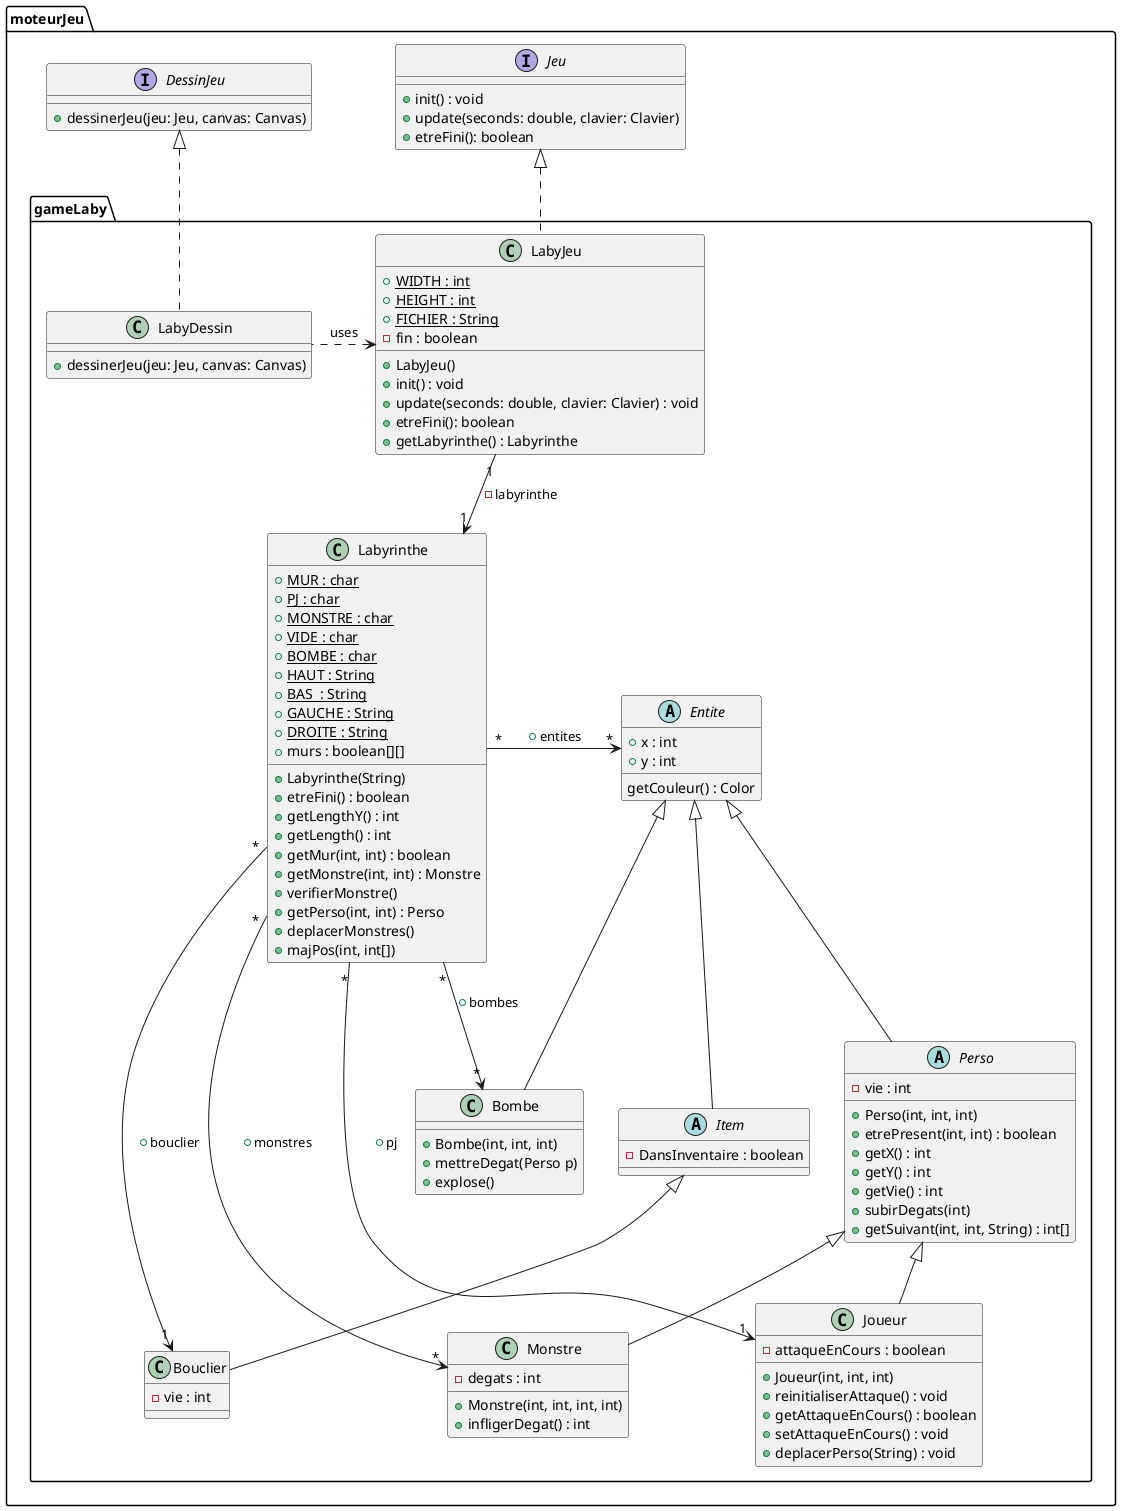 @startuml
package moteurJeu {

interface Jeu{
+ init() : void
+ update(seconds: double, clavier: Clavier)
+ etreFini(): boolean
}


interface DessinJeu {
+ dessinerJeu(jeu: Jeu, canvas: Canvas)
}

package gameLaby{

class LabyJeu{
+ {static} WIDTH : int
+ {static} HEIGHT : int
+ {static} FICHIER : String
- fin : boolean
+ LabyJeu()
+ init() : void
+ update(seconds: double, clavier: Clavier) : void
+ etreFini(): boolean
+ getLabyrinthe() : Labyrinthe
}

class Labyrinthe {
  + {static} MUR : char
  + {static} PJ : char
  + {static} MONSTRE : char
  + {static} VIDE : char
  + {static} BOMBE : char
  + {static} HAUT : String
  + {static} BAS  : String
  + {static} GAUCHE : String
  + {static} DROITE : String
  + murs : boolean[][]
  + Labyrinthe(String)
  + etreFini() : boolean
  + getLengthY() : int
  + getLength() : int
  + getMur(int, int) : boolean
  + getMonstre(int, int) : Monstre
  + verifierMonstre()
  + getPerso(int, int) : Perso
  + deplacerMonstres()
  + majPos(int, int[])
}


Jeu <|.. LabyJeu


LabyJeu "1" --> "1" Labyrinthe : -labyrinthe


class LabyDessin{
+ dessinerJeu(jeu: Jeu, canvas: Canvas)
}

DessinJeu <|.. LabyDessin
LabyJeu <. LabyDessin:uses

abstract class Entite {
  + x : int
  + y : int
  getCouleur() : Color
}

abstract class Perso extends Entite {
  - vie : int
  + Perso(int, int, int)
  + etrePresent(int, int) : boolean
  + getX() : int
  + getY() : int
  + getVie() : int
  + subirDegats(int)
  + getSuivant(int, int, String) : int[]
}


class Monstre extends Perso {
  - degats : int
  + Monstre(int, int, int, int)
  + infligerDegat() : int
}
class Bombe extends Entite {
  + Bombe(int, int, int)
  + mettreDegat(Perso p)
  + explose()
}
class Joueur extends Perso{
  - attaqueEnCours : boolean
  + Joueur(int, int, int)
  + reinitialiserAttaque() : void
  + getAttaqueEnCours() : boolean
  + setAttaqueEnCours() : void
  + deplacerPerso(String) : void
}

abstract class Item extends Entite {
  - DansInventaire : boolean
}

class Bouclier extends Item {
  - vie : int
}

Labyrinthe "*" -> "*" Entite : + entites
Labyrinthe "*" -> "*" Monstre : + monstres
Labyrinthe "*" -> "1" Joueur : + pj
Labyrinthe "*" -> "1" Bouclier : + bouclier
Labyrinthe "*" -> "*" Bombe : + bombes
}
@enduml